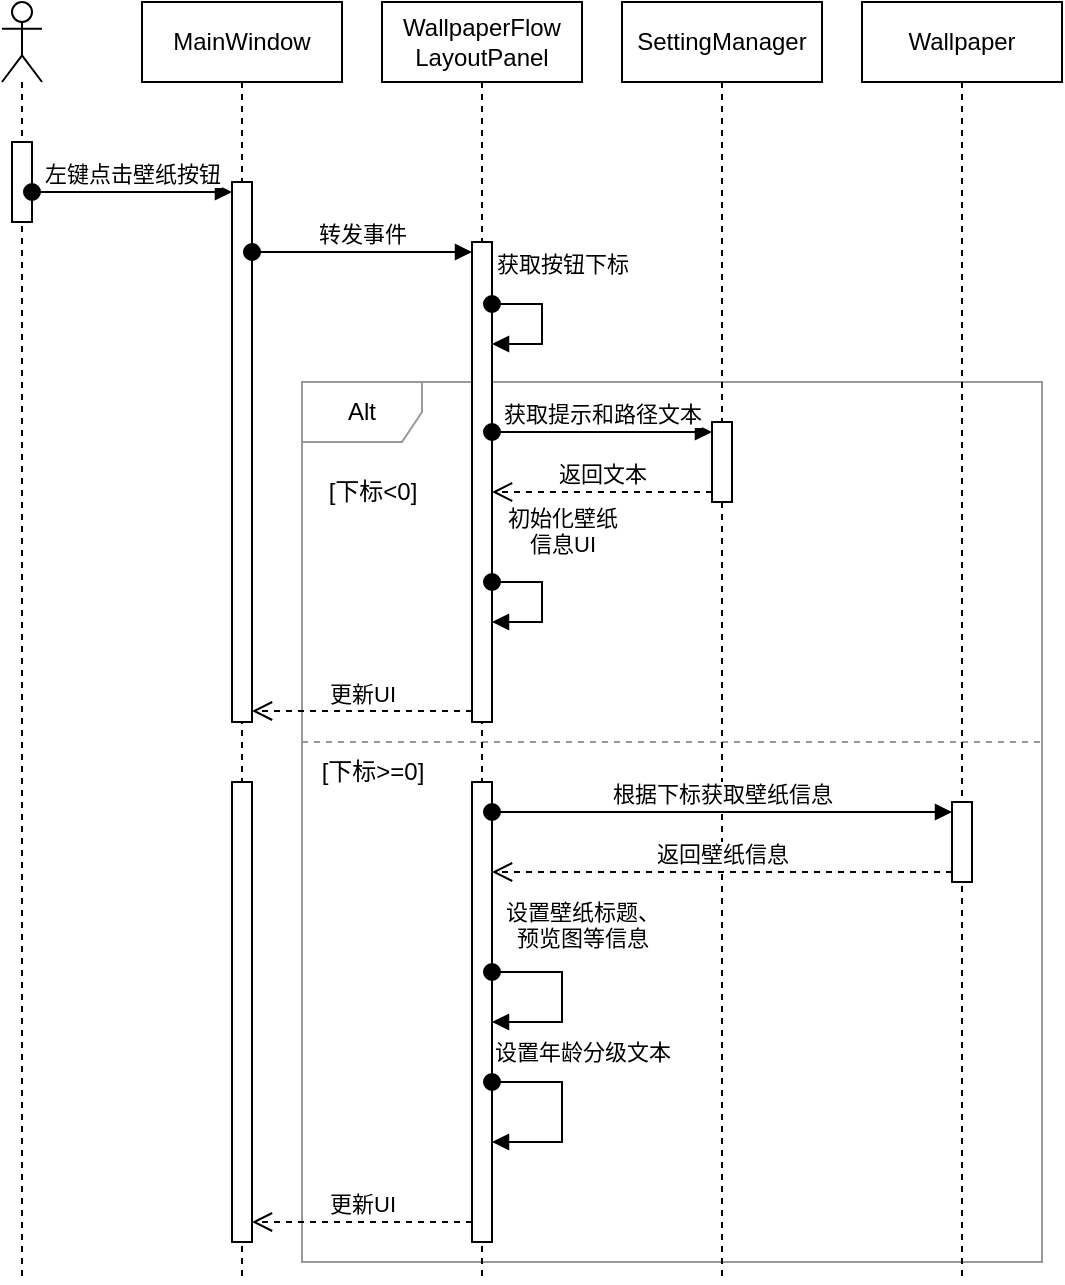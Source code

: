 <mxfile version="23.1.5" type="device">
  <diagram name="第 1 页" id="fujhrwiBcE2cFeqQBqLM">
    <mxGraphModel dx="1434" dy="844" grid="1" gridSize="10" guides="1" tooltips="1" connect="1" arrows="1" fold="1" page="1" pageScale="1" pageWidth="827" pageHeight="1169" math="0" shadow="0">
      <root>
        <mxCell id="0" />
        <mxCell id="9HwOi20LR-9oilrvqthx-15" value="Alt_1" style="locked=1;" parent="0" />
        <mxCell id="9HwOi20LR-9oilrvqthx-20" value="" style="group" vertex="1" connectable="0" parent="9HwOi20LR-9oilrvqthx-15">
          <mxGeometry x="190" y="350" width="370" height="440" as="geometry" />
        </mxCell>
        <mxCell id="9HwOi20LR-9oilrvqthx-16" value="Alt" style="shape=umlFrame;whiteSpace=wrap;html=1;pointerEvents=0;strokeColor=#999999;" vertex="1" parent="9HwOi20LR-9oilrvqthx-20">
          <mxGeometry width="370" height="440.0" as="geometry" />
        </mxCell>
        <mxCell id="9HwOi20LR-9oilrvqthx-19" value="[下标&amp;lt;0]" style="text;html=1;align=center;verticalAlign=middle;resizable=0;points=[];autosize=1;strokeColor=none;fillColor=none;" vertex="1" parent="9HwOi20LR-9oilrvqthx-20">
          <mxGeometry y="40" width="70" height="30" as="geometry" />
        </mxCell>
        <mxCell id="9HwOi20LR-9oilrvqthx-21" value="[下标&amp;gt;=0]" style="text;html=1;align=center;verticalAlign=middle;resizable=0;points=[];autosize=1;strokeColor=none;fillColor=none;" vertex="1" parent="9HwOi20LR-9oilrvqthx-20">
          <mxGeometry y="180.0" width="70" height="30" as="geometry" />
        </mxCell>
        <mxCell id="9HwOi20LR-9oilrvqthx-22" value="" style="endArrow=none;dashed=1;html=1;rounded=0;exitX=0;exitY=0.745;exitDx=0;exitDy=0;exitPerimeter=0;strokeColor=#999999;" edge="1" parent="9HwOi20LR-9oilrvqthx-20">
          <mxGeometry width="50" height="50" relative="1" as="geometry">
            <mxPoint y="180" as="sourcePoint" />
            <mxPoint x="370" y="180" as="targetPoint" />
          </mxGeometry>
        </mxCell>
        <mxCell id="1" style="" parent="0" />
        <mxCell id="qXGHIFl1t8Y-UK7Bmxed-2" value="" style="shape=umlLifeline;perimeter=lifelinePerimeter;whiteSpace=wrap;html=1;container=1;dropTarget=0;collapsible=0;recursiveResize=0;outlineConnect=0;portConstraint=eastwest;newEdgeStyle={&quot;curved&quot;:0,&quot;rounded&quot;:0};participant=umlActor;" parent="1" vertex="1">
          <mxGeometry x="40" y="160" width="20" height="640" as="geometry" />
        </mxCell>
        <mxCell id="9HwOi20LR-9oilrvqthx-2" value="" style="html=1;points=[[0,0,0,0,5],[0,1,0,0,-5],[1,0,0,0,5],[1,1,0,0,-5]];perimeter=orthogonalPerimeter;outlineConnect=0;targetShapes=umlLifeline;portConstraint=eastwest;newEdgeStyle={&quot;curved&quot;:0,&quot;rounded&quot;:0};" vertex="1" parent="qXGHIFl1t8Y-UK7Bmxed-2">
          <mxGeometry x="5" y="70" width="10" height="40" as="geometry" />
        </mxCell>
        <mxCell id="9HwOi20LR-9oilrvqthx-1" value="MainWindow" style="shape=umlLifeline;perimeter=lifelinePerimeter;whiteSpace=wrap;html=1;container=1;dropTarget=0;collapsible=0;recursiveResize=0;outlineConnect=0;portConstraint=eastwest;newEdgeStyle={&quot;curved&quot;:0,&quot;rounded&quot;:0};" vertex="1" parent="1">
          <mxGeometry x="110" y="160" width="100" height="640" as="geometry" />
        </mxCell>
        <mxCell id="9HwOi20LR-9oilrvqthx-3" value="" style="html=1;points=[[0,0,0,0,5],[0,1,0,0,-5],[1,0,0,0,5],[1,1,0,0,-5]];perimeter=orthogonalPerimeter;outlineConnect=0;targetShapes=umlLifeline;portConstraint=eastwest;newEdgeStyle={&quot;curved&quot;:0,&quot;rounded&quot;:0};" vertex="1" parent="9HwOi20LR-9oilrvqthx-1">
          <mxGeometry x="45" y="90" width="10" height="270" as="geometry" />
        </mxCell>
        <mxCell id="9HwOi20LR-9oilrvqthx-31" value="" style="html=1;points=[[0,0,0,0,5],[0,1,0,0,-5],[1,0,0,0,5],[1,1,0,0,-5]];perimeter=orthogonalPerimeter;outlineConnect=0;targetShapes=umlLifeline;portConstraint=eastwest;newEdgeStyle={&quot;curved&quot;:0,&quot;rounded&quot;:0};" vertex="1" parent="9HwOi20LR-9oilrvqthx-1">
          <mxGeometry x="45" y="390" width="10" height="230" as="geometry" />
        </mxCell>
        <mxCell id="9HwOi20LR-9oilrvqthx-4" value="左键点击壁纸按钮" style="html=1;verticalAlign=bottom;startArrow=oval;endArrow=block;startSize=8;curved=0;rounded=0;entryX=0;entryY=0;entryDx=0;entryDy=5;" edge="1" target="9HwOi20LR-9oilrvqthx-3" parent="1" source="9HwOi20LR-9oilrvqthx-2">
          <mxGeometry relative="1" as="geometry">
            <mxPoint x="105" y="265" as="sourcePoint" />
          </mxGeometry>
        </mxCell>
        <mxCell id="9HwOi20LR-9oilrvqthx-6" value="WallpaperFlow&lt;br&gt;LayoutPanel" style="shape=umlLifeline;perimeter=lifelinePerimeter;whiteSpace=wrap;html=1;container=1;dropTarget=0;collapsible=0;recursiveResize=0;outlineConnect=0;portConstraint=eastwest;newEdgeStyle={&quot;curved&quot;:0,&quot;rounded&quot;:0};" vertex="1" parent="1">
          <mxGeometry x="230" y="160" width="100" height="640" as="geometry" />
        </mxCell>
        <mxCell id="9HwOi20LR-9oilrvqthx-7" value="" style="html=1;points=[[0,0,0,0,5],[0,1,0,0,-5],[1,0,0,0,5],[1,1,0,0,-5]];perimeter=orthogonalPerimeter;outlineConnect=0;targetShapes=umlLifeline;portConstraint=eastwest;newEdgeStyle={&quot;curved&quot;:0,&quot;rounded&quot;:0};" vertex="1" parent="9HwOi20LR-9oilrvqthx-6">
          <mxGeometry x="45" y="120" width="10" height="240" as="geometry" />
        </mxCell>
        <mxCell id="9HwOi20LR-9oilrvqthx-10" value="获取按钮下标" style="html=1;verticalAlign=bottom;startArrow=oval;startFill=1;endArrow=block;startSize=8;curved=0;rounded=0;" edge="1" parent="9HwOi20LR-9oilrvqthx-6">
          <mxGeometry x="-0.286" y="15" width="60" relative="1" as="geometry">
            <mxPoint x="55" y="151" as="sourcePoint" />
            <mxPoint x="55" y="171" as="targetPoint" />
            <Array as="points">
              <mxPoint x="80" y="151" />
              <mxPoint x="80" y="171" />
            </Array>
            <mxPoint x="-5" y="-11" as="offset" />
          </mxGeometry>
        </mxCell>
        <mxCell id="9HwOi20LR-9oilrvqthx-18" value="初始化壁纸&lt;br&gt;信息UI" style="html=1;verticalAlign=bottom;startArrow=oval;startFill=1;endArrow=block;startSize=8;curved=0;rounded=0;" edge="1" parent="9HwOi20LR-9oilrvqthx-6">
          <mxGeometry x="-0.286" y="14" width="60" relative="1" as="geometry">
            <mxPoint x="55" y="290" as="sourcePoint" />
            <mxPoint x="55" y="310" as="targetPoint" />
            <Array as="points">
              <mxPoint x="80" y="290" />
              <mxPoint x="80" y="310" />
            </Array>
            <mxPoint x="-4" y="-10" as="offset" />
          </mxGeometry>
        </mxCell>
        <mxCell id="9HwOi20LR-9oilrvqthx-24" value="" style="html=1;points=[[0,0,0,0,5],[0,1,0,0,-5],[1,0,0,0,5],[1,1,0,0,-5]];perimeter=orthogonalPerimeter;outlineConnect=0;targetShapes=umlLifeline;portConstraint=eastwest;newEdgeStyle={&quot;curved&quot;:0,&quot;rounded&quot;:0};" vertex="1" parent="9HwOi20LR-9oilrvqthx-6">
          <mxGeometry x="45" y="390" width="10" height="230" as="geometry" />
        </mxCell>
        <mxCell id="9HwOi20LR-9oilrvqthx-29" value="设置壁纸标题、&lt;br&gt;预览图等信息" style="html=1;verticalAlign=bottom;startArrow=oval;startFill=1;endArrow=block;startSize=8;curved=0;rounded=0;" edge="1" parent="9HwOi20LR-9oilrvqthx-6" source="9HwOi20LR-9oilrvqthx-24" target="9HwOi20LR-9oilrvqthx-24">
          <mxGeometry x="-0.222" y="14" width="60" relative="1" as="geometry">
            <mxPoint x="65" y="300" as="sourcePoint" />
            <mxPoint x="65" y="320" as="targetPoint" />
            <Array as="points">
              <mxPoint x="90" y="485" />
              <mxPoint x="90" y="510" />
            </Array>
            <mxPoint x="-4" y="-10" as="offset" />
          </mxGeometry>
        </mxCell>
        <mxCell id="9HwOi20LR-9oilrvqthx-32" value="设置年龄分级文本" style="html=1;verticalAlign=bottom;startArrow=oval;startFill=1;endArrow=block;startSize=8;curved=0;rounded=0;" edge="1" parent="9HwOi20LR-9oilrvqthx-6" source="9HwOi20LR-9oilrvqthx-24" target="9HwOi20LR-9oilrvqthx-24">
          <mxGeometry x="-0.222" y="14" width="60" relative="1" as="geometry">
            <mxPoint x="65" y="495" as="sourcePoint" />
            <mxPoint x="65" y="520" as="targetPoint" />
            <Array as="points">
              <mxPoint x="90" y="540" />
              <mxPoint x="90" y="570" />
            </Array>
            <mxPoint x="-4" y="-10" as="offset" />
          </mxGeometry>
        </mxCell>
        <mxCell id="9HwOi20LR-9oilrvqthx-8" value="转发事件" style="html=1;verticalAlign=bottom;startArrow=oval;endArrow=block;startSize=8;curved=0;rounded=0;entryX=0;entryY=0;entryDx=0;entryDy=5;" edge="1" target="9HwOi20LR-9oilrvqthx-7" parent="1" source="9HwOi20LR-9oilrvqthx-3">
          <mxGeometry relative="1" as="geometry">
            <mxPoint x="205" y="295" as="sourcePoint" />
          </mxGeometry>
        </mxCell>
        <mxCell id="9HwOi20LR-9oilrvqthx-11" value="SettingManager" style="shape=umlLifeline;perimeter=lifelinePerimeter;whiteSpace=wrap;html=1;container=1;dropTarget=0;collapsible=0;recursiveResize=0;outlineConnect=0;portConstraint=eastwest;newEdgeStyle={&quot;curved&quot;:0,&quot;rounded&quot;:0};" vertex="1" parent="1">
          <mxGeometry x="350" y="160" width="100" height="640" as="geometry" />
        </mxCell>
        <mxCell id="9HwOi20LR-9oilrvqthx-12" value="" style="html=1;points=[[0,0,0,0,5],[0,1,0,0,-5],[1,0,0,0,5],[1,1,0,0,-5]];perimeter=orthogonalPerimeter;outlineConnect=0;targetShapes=umlLifeline;portConstraint=eastwest;newEdgeStyle={&quot;curved&quot;:0,&quot;rounded&quot;:0};" vertex="1" parent="9HwOi20LR-9oilrvqthx-11">
          <mxGeometry x="45" y="210" width="10" height="40" as="geometry" />
        </mxCell>
        <mxCell id="9HwOi20LR-9oilrvqthx-13" value="获取提示和路径文本" style="html=1;verticalAlign=bottom;endArrow=block;curved=0;rounded=0;entryX=0;entryY=0;entryDx=0;entryDy=5;startSize=8;startArrow=oval;startFill=1;" edge="1" target="9HwOi20LR-9oilrvqthx-12" parent="1" source="9HwOi20LR-9oilrvqthx-7">
          <mxGeometry relative="1" as="geometry">
            <mxPoint x="325" y="375" as="sourcePoint" />
          </mxGeometry>
        </mxCell>
        <mxCell id="9HwOi20LR-9oilrvqthx-14" value="返回文本" style="html=1;verticalAlign=bottom;endArrow=open;dashed=1;endSize=8;curved=0;rounded=0;exitX=0;exitY=1;exitDx=0;exitDy=-5;" edge="1" source="9HwOi20LR-9oilrvqthx-12" parent="1" target="9HwOi20LR-9oilrvqthx-7">
          <mxGeometry relative="1" as="geometry">
            <mxPoint x="325" y="445" as="targetPoint" />
          </mxGeometry>
        </mxCell>
        <mxCell id="9HwOi20LR-9oilrvqthx-25" value="Wallpaper" style="shape=umlLifeline;perimeter=lifelinePerimeter;whiteSpace=wrap;html=1;container=1;dropTarget=0;collapsible=0;recursiveResize=0;outlineConnect=0;portConstraint=eastwest;newEdgeStyle={&quot;curved&quot;:0,&quot;rounded&quot;:0};" vertex="1" parent="1">
          <mxGeometry x="470" y="160" width="100" height="640" as="geometry" />
        </mxCell>
        <mxCell id="9HwOi20LR-9oilrvqthx-26" value="" style="html=1;points=[[0,0,0,0,5],[0,1,0,0,-5],[1,0,0,0,5],[1,1,0,0,-5]];perimeter=orthogonalPerimeter;outlineConnect=0;targetShapes=umlLifeline;portConstraint=eastwest;newEdgeStyle={&quot;curved&quot;:0,&quot;rounded&quot;:0};" vertex="1" parent="9HwOi20LR-9oilrvqthx-25">
          <mxGeometry x="45" y="400" width="10" height="40" as="geometry" />
        </mxCell>
        <mxCell id="9HwOi20LR-9oilrvqthx-27" value="根据下标获取壁纸信息" style="html=1;verticalAlign=bottom;endArrow=block;curved=0;rounded=0;entryX=0;entryY=0;entryDx=0;entryDy=5;startSize=8;startArrow=oval;startFill=1;" edge="1" target="9HwOi20LR-9oilrvqthx-26" parent="1" source="9HwOi20LR-9oilrvqthx-24">
          <mxGeometry relative="1" as="geometry">
            <mxPoint x="445" y="575" as="sourcePoint" />
          </mxGeometry>
        </mxCell>
        <mxCell id="9HwOi20LR-9oilrvqthx-28" value="返回壁纸信息" style="html=1;verticalAlign=bottom;endArrow=open;dashed=1;endSize=8;curved=0;rounded=0;exitX=0;exitY=1;exitDx=0;exitDy=-5;" edge="1" source="9HwOi20LR-9oilrvqthx-26" parent="1" target="9HwOi20LR-9oilrvqthx-24">
          <mxGeometry relative="1" as="geometry">
            <mxPoint x="445" y="645" as="targetPoint" />
          </mxGeometry>
        </mxCell>
        <mxCell id="9HwOi20LR-9oilrvqthx-30" value="更新UI" style="html=1;verticalAlign=bottom;endArrow=open;dashed=1;endSize=8;curved=0;rounded=0;" edge="1" parent="1">
          <mxGeometry relative="1" as="geometry">
            <mxPoint x="275" y="514.5" as="sourcePoint" />
            <mxPoint x="165" y="514.5" as="targetPoint" />
          </mxGeometry>
        </mxCell>
        <mxCell id="9HwOi20LR-9oilrvqthx-33" value="更新UI" style="html=1;verticalAlign=bottom;endArrow=open;dashed=1;endSize=8;curved=0;rounded=0;" edge="1" parent="1">
          <mxGeometry relative="1" as="geometry">
            <mxPoint x="275" y="770" as="sourcePoint" />
            <mxPoint x="165" y="770" as="targetPoint" />
          </mxGeometry>
        </mxCell>
      </root>
    </mxGraphModel>
  </diagram>
</mxfile>
